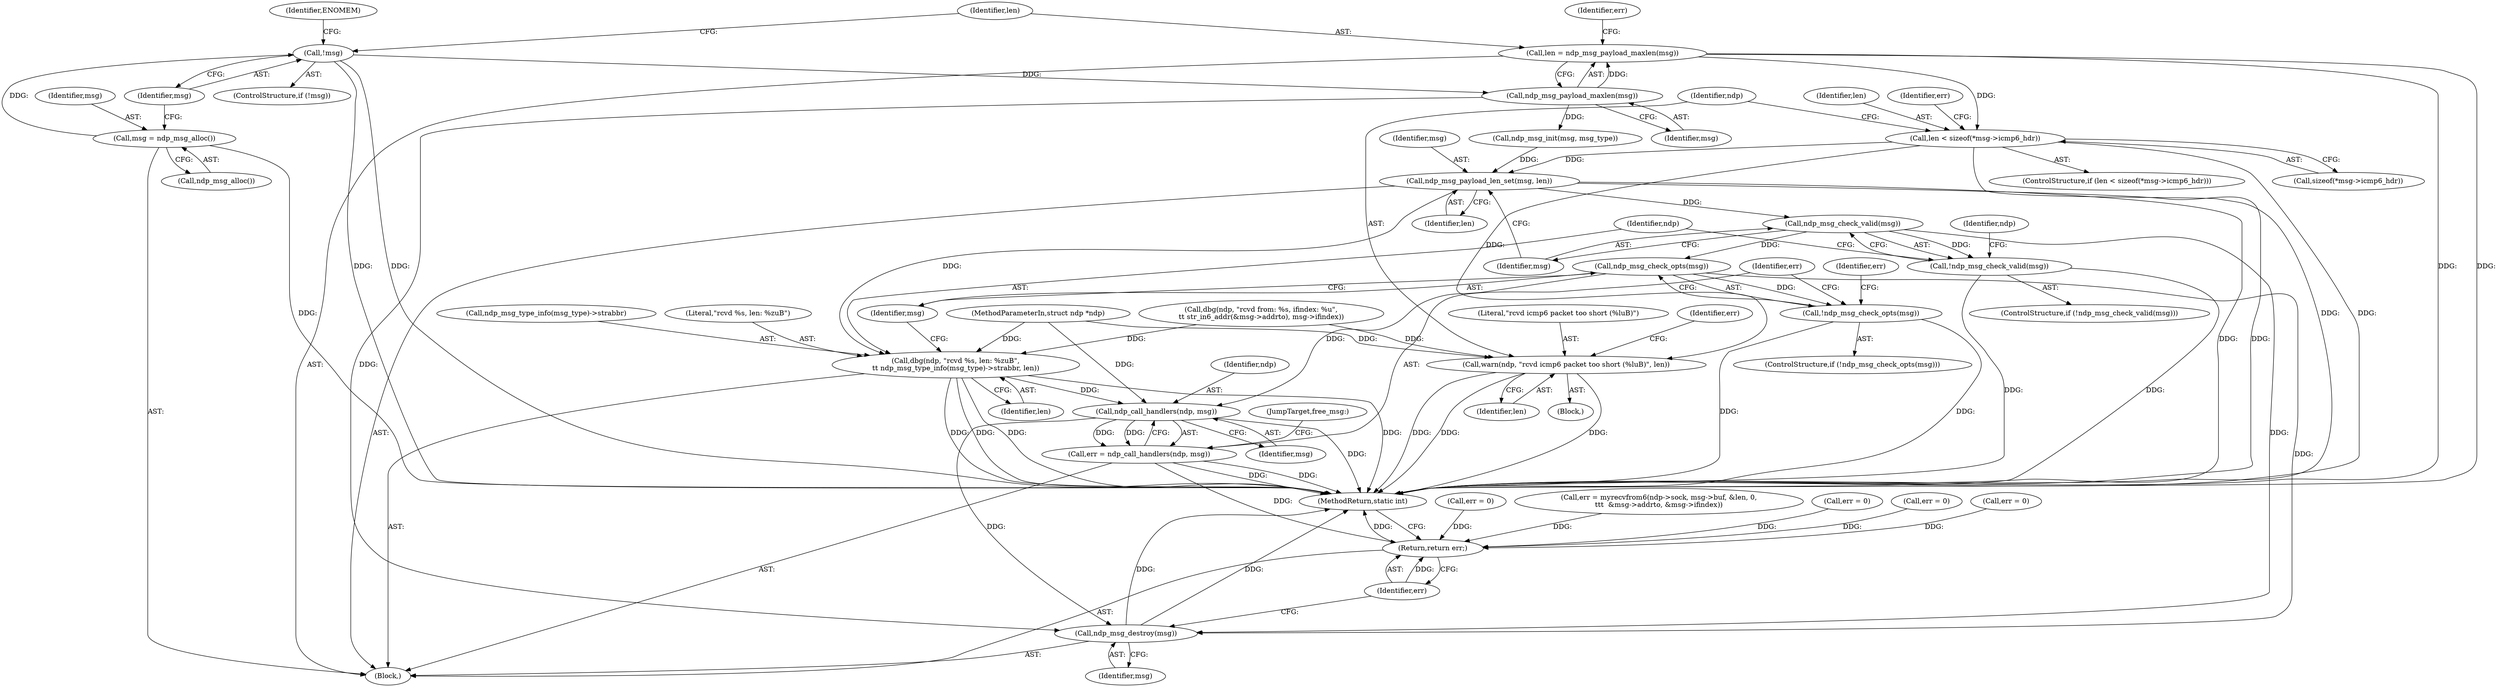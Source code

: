 digraph "0_libndp_a4892df306e0532487f1634ba6d4c6d4bb381c7f_1@API" {
"1000159" [label="(Call,len < sizeof(*msg->icmp6_hdr))"];
"1000116" [label="(Call,len = ndp_msg_payload_maxlen(msg))"];
"1000118" [label="(Call,ndp_msg_payload_maxlen(msg))"];
"1000111" [label="(Call,!msg)"];
"1000107" [label="(Call,msg = ndp_msg_alloc())"];
"1000167" [label="(Call,warn(ndp, \"rcvd icmp6 packet too short (%luB)\", len))"];
"1000195" [label="(Call,ndp_msg_payload_len_set(msg, len))"];
"1000200" [label="(Call,ndp_msg_check_valid(msg))"];
"1000199" [label="(Call,!ndp_msg_check_valid(msg))"];
"1000220" [label="(Call,ndp_msg_check_opts(msg))"];
"1000219" [label="(Call,!ndp_msg_check_opts(msg))"];
"1000229" [label="(Call,ndp_call_handlers(ndp, msg))"];
"1000227" [label="(Call,err = ndp_call_handlers(ndp, msg))"];
"1000235" [label="(Return,return err;)"];
"1000233" [label="(Call,ndp_msg_destroy(msg))"];
"1000210" [label="(Call,dbg(ndp, \"rcvd %s, len: %zuB\",\n\t\t ndp_msg_type_info(msg_type)->strabbr, len))"];
"1000224" [label="(Identifier,err)"];
"1000116" [label="(Call,len = ndp_msg_payload_maxlen(msg))"];
"1000204" [label="(Identifier,ndp)"];
"1000227" [label="(Call,err = ndp_call_handlers(ndp, msg))"];
"1000161" [label="(Call,sizeof(*msg->icmp6_hdr))"];
"1000192" [label="(Call,ndp_msg_init(msg, msg_type))"];
"1000220" [label="(Call,ndp_msg_check_opts(msg))"];
"1000168" [label="(Identifier,ndp)"];
"1000218" [label="(ControlStructure,if (!ndp_msg_check_opts(msg)))"];
"1000200" [label="(Call,ndp_msg_check_valid(msg))"];
"1000118" [label="(Call,ndp_msg_payload_maxlen(msg))"];
"1000210" [label="(Call,dbg(ndp, \"rcvd %s, len: %zuB\",\n\t\t ndp_msg_type_info(msg_type)->strabbr, len))"];
"1000195" [label="(Call,ndp_msg_payload_len_set(msg, len))"];
"1000166" [label="(Block,)"];
"1000115" [label="(Identifier,ENOMEM)"];
"1000212" [label="(Literal,\"rcvd %s, len: %zuB\")"];
"1000119" [label="(Identifier,msg)"];
"1000230" [label="(Identifier,ndp)"];
"1000159" [label="(Call,len < sizeof(*msg->icmp6_hdr))"];
"1000198" [label="(ControlStructure,if (!ndp_msg_check_valid(msg)))"];
"1000120" [label="(Call,err = myrecvfrom6(ndp->sock, msg->buf, &len, 0,\n\t\t\t  &msg->addrto, &msg->ifindex))"];
"1000110" [label="(ControlStructure,if (!msg))"];
"1000219" [label="(Call,!ndp_msg_check_opts(msg))"];
"1000211" [label="(Identifier,ndp)"];
"1000171" [label="(Call,err = 0)"];
"1000234" [label="(Identifier,msg)"];
"1000217" [label="(Identifier,len)"];
"1000108" [label="(Identifier,msg)"];
"1000197" [label="(Identifier,len)"];
"1000229" [label="(Call,ndp_call_handlers(ndp, msg))"];
"1000201" [label="(Identifier,msg)"];
"1000236" [label="(Identifier,err)"];
"1000117" [label="(Identifier,len)"];
"1000176" [label="(Identifier,err)"];
"1000213" [label="(Call,ndp_msg_type_info(msg_type)->strabbr)"];
"1000233" [label="(Call,ndp_msg_destroy(msg))"];
"1000107" [label="(Call,msg = ndp_msg_alloc())"];
"1000170" [label="(Identifier,len)"];
"1000121" [label="(Identifier,err)"];
"1000112" [label="(Identifier,msg)"];
"1000111" [label="(Call,!msg)"];
"1000235" [label="(Return,return err;)"];
"1000101" [label="(MethodParameterIn,struct ndp *ndp)"];
"1000221" [label="(Identifier,msg)"];
"1000231" [label="(Identifier,msg)"];
"1000237" [label="(MethodReturn,static int)"];
"1000158" [label="(ControlStructure,if (len < sizeof(*msg->icmp6_hdr)))"];
"1000196" [label="(Identifier,msg)"];
"1000206" [label="(Call,err = 0)"];
"1000228" [label="(Identifier,err)"];
"1000102" [label="(Block,)"];
"1000109" [label="(Call,ndp_msg_alloc())"];
"1000223" [label="(Call,err = 0)"];
"1000232" [label="(JumpTarget,free_msg:)"];
"1000188" [label="(Call,err = 0)"];
"1000172" [label="(Identifier,err)"];
"1000160" [label="(Identifier,len)"];
"1000147" [label="(Call,dbg(ndp, \"rcvd from: %s, ifindex: %u\",\n\t\t str_in6_addr(&msg->addrto), msg->ifindex))"];
"1000167" [label="(Call,warn(ndp, \"rcvd icmp6 packet too short (%luB)\", len))"];
"1000199" [label="(Call,!ndp_msg_check_valid(msg))"];
"1000169" [label="(Literal,\"rcvd icmp6 packet too short (%luB)\")"];
"1000159" -> "1000158"  [label="AST: "];
"1000159" -> "1000161"  [label="CFG: "];
"1000160" -> "1000159"  [label="AST: "];
"1000161" -> "1000159"  [label="AST: "];
"1000168" -> "1000159"  [label="CFG: "];
"1000176" -> "1000159"  [label="CFG: "];
"1000159" -> "1000237"  [label="DDG: "];
"1000159" -> "1000237"  [label="DDG: "];
"1000116" -> "1000159"  [label="DDG: "];
"1000159" -> "1000167"  [label="DDG: "];
"1000159" -> "1000195"  [label="DDG: "];
"1000116" -> "1000102"  [label="AST: "];
"1000116" -> "1000118"  [label="CFG: "];
"1000117" -> "1000116"  [label="AST: "];
"1000118" -> "1000116"  [label="AST: "];
"1000121" -> "1000116"  [label="CFG: "];
"1000116" -> "1000237"  [label="DDG: "];
"1000116" -> "1000237"  [label="DDG: "];
"1000118" -> "1000116"  [label="DDG: "];
"1000118" -> "1000119"  [label="CFG: "];
"1000119" -> "1000118"  [label="AST: "];
"1000111" -> "1000118"  [label="DDG: "];
"1000118" -> "1000192"  [label="DDG: "];
"1000118" -> "1000233"  [label="DDG: "];
"1000111" -> "1000110"  [label="AST: "];
"1000111" -> "1000112"  [label="CFG: "];
"1000112" -> "1000111"  [label="AST: "];
"1000115" -> "1000111"  [label="CFG: "];
"1000117" -> "1000111"  [label="CFG: "];
"1000111" -> "1000237"  [label="DDG: "];
"1000111" -> "1000237"  [label="DDG: "];
"1000107" -> "1000111"  [label="DDG: "];
"1000107" -> "1000102"  [label="AST: "];
"1000107" -> "1000109"  [label="CFG: "];
"1000108" -> "1000107"  [label="AST: "];
"1000109" -> "1000107"  [label="AST: "];
"1000112" -> "1000107"  [label="CFG: "];
"1000107" -> "1000237"  [label="DDG: "];
"1000167" -> "1000166"  [label="AST: "];
"1000167" -> "1000170"  [label="CFG: "];
"1000168" -> "1000167"  [label="AST: "];
"1000169" -> "1000167"  [label="AST: "];
"1000170" -> "1000167"  [label="AST: "];
"1000172" -> "1000167"  [label="CFG: "];
"1000167" -> "1000237"  [label="DDG: "];
"1000167" -> "1000237"  [label="DDG: "];
"1000167" -> "1000237"  [label="DDG: "];
"1000147" -> "1000167"  [label="DDG: "];
"1000101" -> "1000167"  [label="DDG: "];
"1000195" -> "1000102"  [label="AST: "];
"1000195" -> "1000197"  [label="CFG: "];
"1000196" -> "1000195"  [label="AST: "];
"1000197" -> "1000195"  [label="AST: "];
"1000201" -> "1000195"  [label="CFG: "];
"1000195" -> "1000237"  [label="DDG: "];
"1000195" -> "1000237"  [label="DDG: "];
"1000192" -> "1000195"  [label="DDG: "];
"1000195" -> "1000200"  [label="DDG: "];
"1000195" -> "1000210"  [label="DDG: "];
"1000200" -> "1000199"  [label="AST: "];
"1000200" -> "1000201"  [label="CFG: "];
"1000201" -> "1000200"  [label="AST: "];
"1000199" -> "1000200"  [label="CFG: "];
"1000200" -> "1000199"  [label="DDG: "];
"1000200" -> "1000220"  [label="DDG: "];
"1000200" -> "1000233"  [label="DDG: "];
"1000199" -> "1000198"  [label="AST: "];
"1000204" -> "1000199"  [label="CFG: "];
"1000211" -> "1000199"  [label="CFG: "];
"1000199" -> "1000237"  [label="DDG: "];
"1000199" -> "1000237"  [label="DDG: "];
"1000220" -> "1000219"  [label="AST: "];
"1000220" -> "1000221"  [label="CFG: "];
"1000221" -> "1000220"  [label="AST: "];
"1000219" -> "1000220"  [label="CFG: "];
"1000220" -> "1000219"  [label="DDG: "];
"1000220" -> "1000229"  [label="DDG: "];
"1000220" -> "1000233"  [label="DDG: "];
"1000219" -> "1000218"  [label="AST: "];
"1000224" -> "1000219"  [label="CFG: "];
"1000228" -> "1000219"  [label="CFG: "];
"1000219" -> "1000237"  [label="DDG: "];
"1000219" -> "1000237"  [label="DDG: "];
"1000229" -> "1000227"  [label="AST: "];
"1000229" -> "1000231"  [label="CFG: "];
"1000230" -> "1000229"  [label="AST: "];
"1000231" -> "1000229"  [label="AST: "];
"1000227" -> "1000229"  [label="CFG: "];
"1000229" -> "1000237"  [label="DDG: "];
"1000229" -> "1000227"  [label="DDG: "];
"1000229" -> "1000227"  [label="DDG: "];
"1000210" -> "1000229"  [label="DDG: "];
"1000101" -> "1000229"  [label="DDG: "];
"1000229" -> "1000233"  [label="DDG: "];
"1000227" -> "1000102"  [label="AST: "];
"1000228" -> "1000227"  [label="AST: "];
"1000232" -> "1000227"  [label="CFG: "];
"1000227" -> "1000237"  [label="DDG: "];
"1000227" -> "1000237"  [label="DDG: "];
"1000227" -> "1000235"  [label="DDG: "];
"1000235" -> "1000102"  [label="AST: "];
"1000235" -> "1000236"  [label="CFG: "];
"1000236" -> "1000235"  [label="AST: "];
"1000237" -> "1000235"  [label="CFG: "];
"1000235" -> "1000237"  [label="DDG: "];
"1000236" -> "1000235"  [label="DDG: "];
"1000171" -> "1000235"  [label="DDG: "];
"1000120" -> "1000235"  [label="DDG: "];
"1000206" -> "1000235"  [label="DDG: "];
"1000223" -> "1000235"  [label="DDG: "];
"1000188" -> "1000235"  [label="DDG: "];
"1000233" -> "1000102"  [label="AST: "];
"1000233" -> "1000234"  [label="CFG: "];
"1000234" -> "1000233"  [label="AST: "];
"1000236" -> "1000233"  [label="CFG: "];
"1000233" -> "1000237"  [label="DDG: "];
"1000233" -> "1000237"  [label="DDG: "];
"1000210" -> "1000102"  [label="AST: "];
"1000210" -> "1000217"  [label="CFG: "];
"1000211" -> "1000210"  [label="AST: "];
"1000212" -> "1000210"  [label="AST: "];
"1000213" -> "1000210"  [label="AST: "];
"1000217" -> "1000210"  [label="AST: "];
"1000221" -> "1000210"  [label="CFG: "];
"1000210" -> "1000237"  [label="DDG: "];
"1000210" -> "1000237"  [label="DDG: "];
"1000210" -> "1000237"  [label="DDG: "];
"1000210" -> "1000237"  [label="DDG: "];
"1000147" -> "1000210"  [label="DDG: "];
"1000101" -> "1000210"  [label="DDG: "];
}
